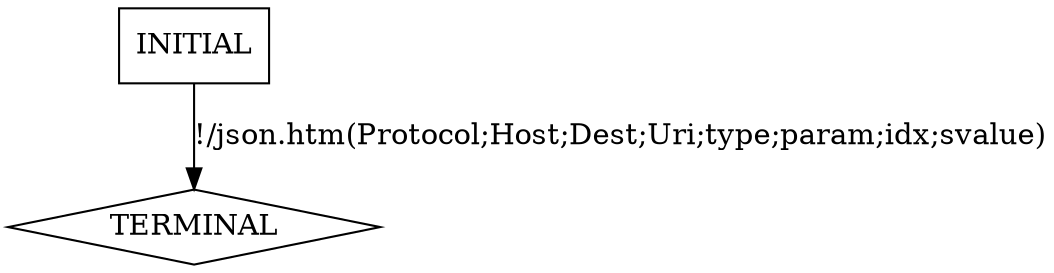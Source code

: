 digraph G {
  1 [label="TERMINAL",shape=diamond];
  3 [label="INITIAL",shape=box];
3->1  [label="!/json.htm(Protocol;Host;Dest;Uri;type;param;idx;svalue)"]
}
